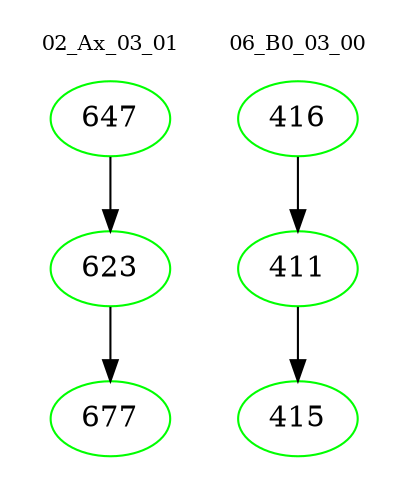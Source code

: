 digraph{
subgraph cluster_0 {
color = white
label = "02_Ax_03_01";
fontsize=10;
T0_647 [label="647", color="green"]
T0_647 -> T0_623 [color="black"]
T0_623 [label="623", color="green"]
T0_623 -> T0_677 [color="black"]
T0_677 [label="677", color="green"]
}
subgraph cluster_1 {
color = white
label = "06_B0_03_00";
fontsize=10;
T1_416 [label="416", color="green"]
T1_416 -> T1_411 [color="black"]
T1_411 [label="411", color="green"]
T1_411 -> T1_415 [color="black"]
T1_415 [label="415", color="green"]
}
}
